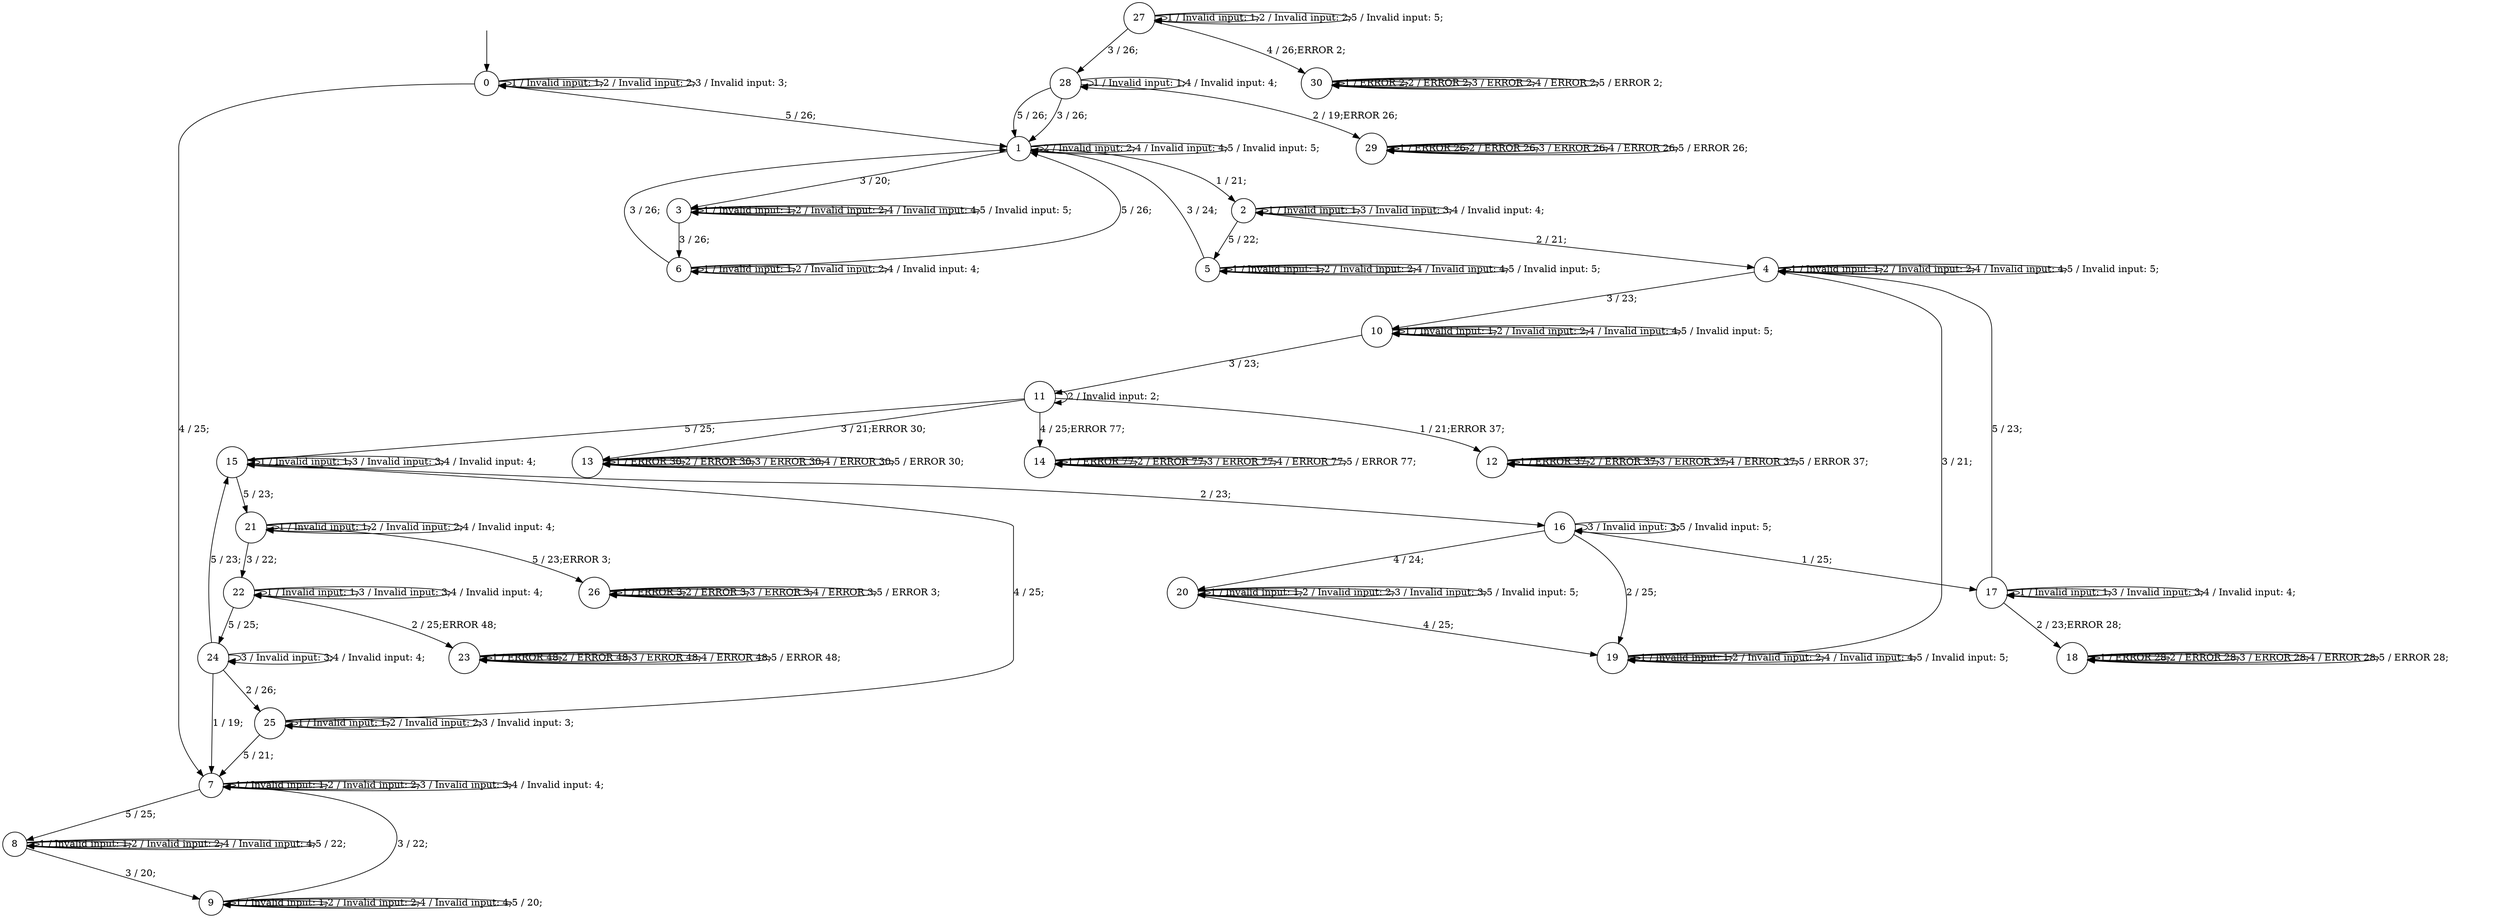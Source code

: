 digraph g {
__start0 [label="" shape="none"];

	s0 [shape="circle" label="0"];
	s1 [shape="circle" label="1"];
	s2 [shape="circle" label="2"];
	s3 [shape="circle" label="3"];
	s4 [shape="circle" label="4"];
	s5 [shape="circle" label="5"];
	s6 [shape="circle" label="6"];
	s7 [shape="circle" label="7"];
	s8 [shape="circle" label="8"];
	s9 [shape="circle" label="9"];
	s10 [shape="circle" label="10"];
	s11 [shape="circle" label="11"];
	s12 [shape="circle" label="12"];
	s13 [shape="circle" label="13"];
	s14 [shape="circle" label="14"];
	s15 [shape="circle" label="15"];
	s16 [shape="circle" label="16"];
	s17 [shape="circle" label="17"];
	s18 [shape="circle" label="18"];
	s19 [shape="circle" label="19"];
	s20 [shape="circle" label="20"];
	s21 [shape="circle" label="21"];
	s22 [shape="circle" label="22"];
	s23 [shape="circle" label="23"];
	s24 [shape="circle" label="24"];
	s25 [shape="circle" label="25"];
	s26 [shape="circle" label="26"];
	s27 [shape="circle" label="27"];
	s28 [shape="circle" label="28"];
	s29 [shape="circle" label="29"];
	s30 [shape="circle" label="30"];
	s0 -> s0 [label="1 / Invalid input: 1;"];
	s0 -> s0 [label="2 / Invalid input: 2;"];
	s0 -> s0 [label="3 / Invalid input: 3;"];
	s0 -> s7 [label="4 / 25;"];
	s0 -> s1 [label="5 / 26;"];
	s1 -> s2 [label="1 / 21;"];
	s1 -> s1 [label="2 / Invalid input: 2;"];
	s1 -> s3 [label="3 / 20;"];
	s1 -> s1 [label="4 / Invalid input: 4;"];
	s1 -> s1 [label="5 / Invalid input: 5;"];
	s2 -> s2 [label="1 / Invalid input: 1;"];
	s2 -> s4 [label="2 / 21;"];
	s2 -> s2 [label="3 / Invalid input: 3;"];
	s2 -> s2 [label="4 / Invalid input: 4;"];
	s2 -> s5 [label="5 / 22;"];
	s3 -> s3 [label="1 / Invalid input: 1;"];
	s3 -> s3 [label="2 / Invalid input: 2;"];
	s3 -> s6 [label="3 / 26;"];
	s3 -> s3 [label="4 / Invalid input: 4;"];
	s3 -> s3 [label="5 / Invalid input: 5;"];
	s4 -> s4 [label="1 / Invalid input: 1;"];
	s4 -> s4 [label="2 / Invalid input: 2;"];
	s4 -> s10 [label="3 / 23;"];
	s4 -> s4 [label="4 / Invalid input: 4;"];
	s4 -> s4 [label="5 / Invalid input: 5;"];
	s5 -> s5 [label="1 / Invalid input: 1;"];
	s5 -> s5 [label="2 / Invalid input: 2;"];
	s5 -> s1 [label="3 / 24;"];
	s5 -> s5 [label="4 / Invalid input: 4;"];
	s5 -> s5 [label="5 / Invalid input: 5;"];
	s6 -> s6 [label="1 / Invalid input: 1;"];
	s6 -> s6 [label="2 / Invalid input: 2;"];
	s6 -> s1 [label="3 / 26;"];
	s6 -> s6 [label="4 / Invalid input: 4;"];
	s6 -> s1 [label="5 / 26;"];
	s7 -> s7 [label="1 / Invalid input: 1;"];
	s7 -> s7 [label="2 / Invalid input: 2;"];
	s7 -> s7 [label="3 / Invalid input: 3;"];
	s7 -> s7 [label="4 / Invalid input: 4;"];
	s7 -> s8 [label="5 / 25;"];
	s8 -> s8 [label="1 / Invalid input: 1;"];
	s8 -> s8 [label="2 / Invalid input: 2;"];
	s8 -> s9 [label="3 / 20;"];
	s8 -> s8 [label="4 / Invalid input: 4;"];
	s8 -> s8 [label="5 / 22;"];
	s9 -> s9 [label="1 / Invalid input: 1;"];
	s9 -> s9 [label="2 / Invalid input: 2;"];
	s9 -> s7 [label="3 / 22;"];
	s9 -> s9 [label="4 / Invalid input: 4;"];
	s9 -> s9 [label="5 / 20;"];
	s10 -> s10 [label="1 / Invalid input: 1;"];
	s10 -> s10 [label="2 / Invalid input: 2;"];
	s10 -> s11 [label="3 / 23;"];
	s10 -> s10 [label="4 / Invalid input: 4;"];
	s10 -> s10 [label="5 / Invalid input: 5;"];
	s11 -> s12 [label="1 / 21;ERROR 37;"];
	s11 -> s11 [label="2 / Invalid input: 2;"];
	s11 -> s13 [label="3 / 21;ERROR 30;"];
	s11 -> s14 [label="4 / 25;ERROR 77;"];
	s11 -> s15 [label="5 / 25;"];
	s12 -> s12 [label="1 / ERROR 37;"];
	s12 -> s12 [label="2 / ERROR 37;"];
	s12 -> s12 [label="3 / ERROR 37;"];
	s12 -> s12 [label="4 / ERROR 37;"];
	s12 -> s12 [label="5 / ERROR 37;"];
	s13 -> s13 [label="1 / ERROR 30;"];
	s13 -> s13 [label="2 / ERROR 30;"];
	s13 -> s13 [label="3 / ERROR 30;"];
	s13 -> s13 [label="4 / ERROR 30;"];
	s13 -> s13 [label="5 / ERROR 30;"];
	s14 -> s14 [label="1 / ERROR 77;"];
	s14 -> s14 [label="2 / ERROR 77;"];
	s14 -> s14 [label="3 / ERROR 77;"];
	s14 -> s14 [label="4 / ERROR 77;"];
	s14 -> s14 [label="5 / ERROR 77;"];
	s15 -> s15 [label="1 / Invalid input: 1;"];
	s15 -> s16 [label="2 / 23;"];
	s15 -> s15 [label="3 / Invalid input: 3;"];
	s15 -> s15 [label="4 / Invalid input: 4;"];
	s15 -> s21 [label="5 / 23;"];
	s16 -> s17 [label="1 / 25;"];
	s16 -> s19 [label="2 / 25;"];
	s16 -> s16 [label="3 / Invalid input: 3;"];
	s16 -> s20 [label="4 / 24;"];
	s16 -> s16 [label="5 / Invalid input: 5;"];
	s17 -> s17 [label="1 / Invalid input: 1;"];
	s17 -> s18 [label="2 / 23;ERROR 28;"];
	s17 -> s17 [label="3 / Invalid input: 3;"];
	s17 -> s17 [label="4 / Invalid input: 4;"];
	s17 -> s4 [label="5 / 23;"];
	s18 -> s18 [label="1 / ERROR 28;"];
	s18 -> s18 [label="2 / ERROR 28;"];
	s18 -> s18 [label="3 / ERROR 28;"];
	s18 -> s18 [label="4 / ERROR 28;"];
	s18 -> s18 [label="5 / ERROR 28;"];
	s19 -> s19 [label="1 / Invalid input: 1;"];
	s19 -> s19 [label="2 / Invalid input: 2;"];
	s19 -> s4 [label="3 / 21;"];
	s19 -> s19 [label="4 / Invalid input: 4;"];
	s19 -> s19 [label="5 / Invalid input: 5;"];
	s20 -> s20 [label="1 / Invalid input: 1;"];
	s20 -> s20 [label="2 / Invalid input: 2;"];
	s20 -> s20 [label="3 / Invalid input: 3;"];
	s20 -> s19 [label="4 / 25;"];
	s20 -> s20 [label="5 / Invalid input: 5;"];
	s21 -> s21 [label="1 / Invalid input: 1;"];
	s21 -> s21 [label="2 / Invalid input: 2;"];
	s21 -> s22 [label="3 / 22;"];
	s21 -> s21 [label="4 / Invalid input: 4;"];
	s21 -> s26 [label="5 / 23;ERROR 3;"];
	s22 -> s22 [label="1 / Invalid input: 1;"];
	s22 -> s23 [label="2 / 25;ERROR 48;"];
	s22 -> s22 [label="3 / Invalid input: 3;"];
	s22 -> s22 [label="4 / Invalid input: 4;"];
	s22 -> s24 [label="5 / 25;"];
	s23 -> s23 [label="1 / ERROR 48;"];
	s23 -> s23 [label="2 / ERROR 48;"];
	s23 -> s23 [label="3 / ERROR 48;"];
	s23 -> s23 [label="4 / ERROR 48;"];
	s23 -> s23 [label="5 / ERROR 48;"];
	s24 -> s7 [label="1 / 19;"];
	s24 -> s25 [label="2 / 26;"];
	s24 -> s24 [label="3 / Invalid input: 3;"];
	s24 -> s24 [label="4 / Invalid input: 4;"];
	s24 -> s15 [label="5 / 23;"];
	s25 -> s25 [label="1 / Invalid input: 1;"];
	s25 -> s25 [label="2 / Invalid input: 2;"];
	s25 -> s25 [label="3 / Invalid input: 3;"];
	s25 -> s15 [label="4 / 25;"];
	s25 -> s7 [label="5 / 21;"];
	s26 -> s26 [label="1 / ERROR 3;"];
	s26 -> s26 [label="2 / ERROR 3;"];
	s26 -> s26 [label="3 / ERROR 3;"];
	s26 -> s26 [label="4 / ERROR 3;"];
	s26 -> s26 [label="5 / ERROR 3;"];
	s27 -> s27 [label="1 / Invalid input: 1;"];
	s27 -> s27 [label="2 / Invalid input: 2;"];
	s27 -> s28 [label="3 / 26;"];
	s27 -> s30 [label="4 / 26;ERROR 2;"];
	s27 -> s27 [label="5 / Invalid input: 5;"];
	s28 -> s28 [label="1 / Invalid input: 1;"];
	s28 -> s29 [label="2 / 19;ERROR 26;"];
	s28 -> s1 [label="3 / 26;"];
	s28 -> s28 [label="4 / Invalid input: 4;"];
	s28 -> s1 [label="5 / 26;"];
	s29 -> s29 [label="1 / ERROR 26;"];
	s29 -> s29 [label="2 / ERROR 26;"];
	s29 -> s29 [label="3 / ERROR 26;"];
	s29 -> s29 [label="4 / ERROR 26;"];
	s29 -> s29 [label="5 / ERROR 26;"];
	s30 -> s30 [label="1 / ERROR 2;"];
	s30 -> s30 [label="2 / ERROR 2;"];
	s30 -> s30 [label="3 / ERROR 2;"];
	s30 -> s30 [label="4 / ERROR 2;"];
	s30 -> s30 [label="5 / ERROR 2;"];

__start0 -> s0;
}

